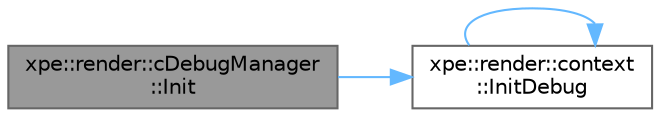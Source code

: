 digraph "xpe::render::cDebugManager::Init"
{
 // LATEX_PDF_SIZE
  bgcolor="transparent";
  edge [fontname=Helvetica,fontsize=10,labelfontname=Helvetica,labelfontsize=10];
  node [fontname=Helvetica,fontsize=10,shape=box,height=0.2,width=0.4];
  rankdir="LR";
  Node1 [id="Node000001",label="xpe::render::cDebugManager\l::Init",height=0.2,width=0.4,color="gray40", fillcolor="grey60", style="filled", fontcolor="black",tooltip=" "];
  Node1 -> Node2 [id="edge5_Node000001_Node000002",color="steelblue1",style="solid",tooltip=" "];
  Node2 [id="Node000002",label="xpe::render::context\l::InitDebug",height=0.2,width=0.4,color="grey40", fillcolor="white", style="filled",URL="$namespacexpe_1_1render_1_1context.html#ab07e491fd3e0aab42a3f789e6b8ae0e0",tooltip=" "];
  Node2 -> Node2 [id="edge6_Node000002_Node000002",color="steelblue1",style="solid",tooltip=" "];
}
